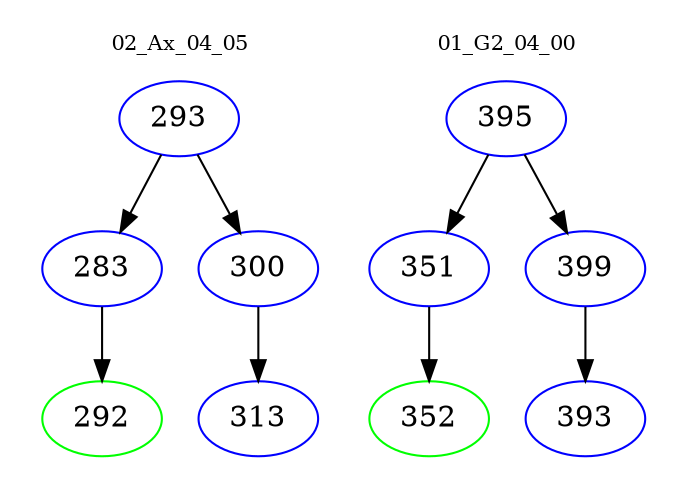 digraph{
subgraph cluster_0 {
color = white
label = "02_Ax_04_05";
fontsize=10;
T0_293 [label="293", color="blue"]
T0_293 -> T0_283 [color="black"]
T0_283 [label="283", color="blue"]
T0_283 -> T0_292 [color="black"]
T0_292 [label="292", color="green"]
T0_293 -> T0_300 [color="black"]
T0_300 [label="300", color="blue"]
T0_300 -> T0_313 [color="black"]
T0_313 [label="313", color="blue"]
}
subgraph cluster_1 {
color = white
label = "01_G2_04_00";
fontsize=10;
T1_395 [label="395", color="blue"]
T1_395 -> T1_351 [color="black"]
T1_351 [label="351", color="blue"]
T1_351 -> T1_352 [color="black"]
T1_352 [label="352", color="green"]
T1_395 -> T1_399 [color="black"]
T1_399 [label="399", color="blue"]
T1_399 -> T1_393 [color="black"]
T1_393 [label="393", color="blue"]
}
}
